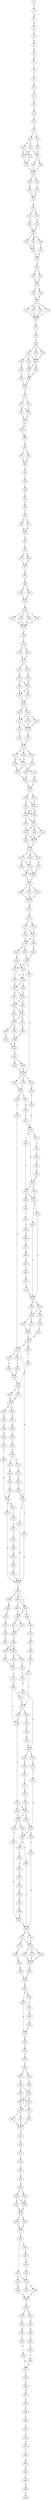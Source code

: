 strict digraph  {
	S0 -> S1 [ label = S ];
	S1 -> S2 [ label = R ];
	S2 -> S3 [ label = H ];
	S3 -> S4 [ label = F ];
	S4 -> S5 [ label = R ];
	S5 -> S6 [ label = S ];
	S6 -> S7 [ label = R ];
	S7 -> S8 [ label = T ];
	S8 -> S9 [ label = S ];
	S9 -> S10 [ label = P ];
	S10 -> S11 [ label = F ];
	S11 -> S12 [ label = E ];
	S12 -> S13 [ label = G ];
	S13 -> S14 [ label = G ];
	S14 -> S15 [ label = P ];
	S15 -> S16 [ label = F ];
	S15 -> S17 [ label = L ];
	S16 -> S18 [ label = M ];
	S16 -> S19 [ label = V ];
	S17 -> S20 [ label = I ];
	S18 -> S21 [ label = A ];
	S18 -> S22 [ label = V ];
	S19 -> S21 [ label = A ];
	S19 -> S23 [ label = G ];
	S20 -> S23 [ label = G ];
	S21 -> S24 [ label = V ];
	S22 -> S24 [ label = V ];
	S23 -> S25 [ label = T ];
	S23 -> S26 [ label = A ];
	S24 -> S27 [ label = L ];
	S25 -> S27 [ label = L ];
	S26 -> S27 [ label = L ];
	S27 -> S28 [ label = F ];
	S27 -> S29 [ label = L ];
	S28 -> S30 [ label = A ];
	S29 -> S31 [ label = T ];
	S30 -> S32 [ label = K ];
	S31 -> S32 [ label = K ];
	S32 -> S33 [ label = L ];
	S33 -> S34 [ label = E ];
	S33 -> S35 [ label = D ];
	S34 -> S36 [ label = N ];
	S35 -> S37 [ label = Q ];
	S36 -> S38 [ label = M ];
	S37 -> S38 [ label = M ];
	S38 -> S39 [ label = L ];
	S38 -> S40 [ label = I ];
	S38 -> S41 [ label = M ];
	S39 -> S42 [ label = Q ];
	S40 -> S43 [ label = S ];
	S41 -> S42 [ label = Q ];
	S42 -> S44 [ label = N ];
	S43 -> S44 [ label = N ];
	S44 -> S45 [ label = S ];
	S45 -> S46 [ label = V ];
	S45 -> S47 [ label = L ];
	S46 -> S48 [ label = Y ];
	S47 -> S48 [ label = Y ];
	S48 -> S49 [ label = V ];
	S48 -> S50 [ label = E ];
	S49 -> S51 [ label = N ];
	S50 -> S51 [ label = N ];
	S51 -> S52 [ label = F ];
	S51 -> S53 [ label = I ];
	S51 -> S54 [ label = V ];
	S51 -> S55 [ label = L ];
	S52 -> S56 [ label = L ];
	S53 -> S56 [ label = L ];
	S54 -> S56 [ label = L ];
	S55 -> S56 [ label = L ];
	S56 -> S57 [ label = L ];
	S57 -> S58 [ label = T ];
	S58 -> S59 [ label = G ];
	S59 -> S60 [ label = L ];
	S59 -> S61 [ label = I ];
	S59 -> S62 [ label = V ];
	S60 -> S63 [ label = V ];
	S61 -> S63 [ label = V ];
	S61 -> S64 [ label = L ];
	S61 -> S65 [ label = I ];
	S62 -> S63 [ label = V ];
	S63 -> S66 [ label = A ];
	S63 -> S67 [ label = T ];
	S64 -> S66 [ label = A ];
	S65 -> S68 [ label = S ];
	S66 -> S69 [ label = Q ];
	S67 -> S69 [ label = Q ];
	S68 -> S70 [ label = R ];
	S69 -> S71 [ label = L ];
	S70 -> S71 [ label = L ];
	S71 -> S72 [ label = A ];
	S72 -> S73 [ label = C ];
	S72 -> S74 [ label = S ];
	S73 -> S75 [ label = H ];
	S73 -> S76 [ label = Y ];
	S74 -> S76 [ label = Y ];
	S75 -> S77 [ label = P ];
	S76 -> S77 [ label = P ];
	S77 -> S78 [ label = Q ];
	S77 -> S79 [ label = P ];
	S78 -> S79 [ label = P ];
	S79 -> S80 [ label = L ];
	S80 -> S81 [ label = L ];
	S80 -> S82 [ label = V ];
	S81 -> S83 [ label = R ];
	S82 -> S83 [ label = R ];
	S83 -> S84 [ label = S ];
	S84 -> S85 [ label = F ];
	S85 -> S86 [ label = L ];
	S86 -> S87 [ label = L ];
	S87 -> S88 [ label = N ];
	S88 -> S89 [ label = T ];
	S89 -> S90 [ label = N ];
	S89 -> S91 [ label = Q ];
	S90 -> S92 [ label = M ];
	S91 -> S92 [ label = M ];
	S92 -> S93 [ label = V ];
	S93 -> S94 [ label = F ];
	S94 -> S95 [ label = Q ];
	S94 -> S96 [ label = H ];
	S95 -> S97 [ label = P ];
	S96 -> S97 [ label = P ];
	S97 -> S98 [ label = S ];
	S98 -> S99 [ label = V ];
	S99 -> S100 [ label = K ];
	S99 -> S101 [ label = R ];
	S100 -> S102 [ label = S ];
	S101 -> S102 [ label = S ];
	S102 -> S103 [ label = L ];
	S103 -> S104 [ label = L ];
	S103 -> S105 [ label = I ];
	S103 -> S106 [ label = Y ];
	S103 -> S107 [ label = V ];
	S104 -> S108 [ label = Q ];
	S105 -> S108 [ label = Q ];
	S106 -> S108 [ label = Q ];
	S107 -> S108 [ label = Q ];
	S108 -> S109 [ label = V ];
	S109 -> S110 [ label = L ];
	S110 -> S112 [ label = G ];
	S110 -> S113 [ label = N ];
	S112 -> S114 [ label = S ];
	S113 -> S114 [ label = S ];
	S114 -> S115 [ label = V ];
	S114 -> S116 [ label = A ];
	S115 -> S117 [ label = K ];
	S116 -> S118 [ label = R ];
	S117 -> S119 [ label = N ];
	S117 -> S120 [ label = Y ];
	S118 -> S119 [ label = N ];
	S119 -> S121 [ label = K ];
	S119 -> S122 [ label = R ];
	S120 -> S122 [ label = R ];
	S121 -> S123 [ label = I ];
	S122 -> S123 [ label = I ];
	S123 -> S124 [ label = E ];
	S123 -> S125 [ label = D ];
	S124 -> S126 [ label = S ];
	S124 -> S127 [ label = V ];
	S124 -> S128 [ label = A ];
	S125 -> S127 [ label = V ];
	S126 -> S129 [ label = F ];
	S127 -> S129 [ label = F ];
	S127 -> S130 [ label = Y ];
	S128 -> S129 [ label = F ];
	S129 -> S131 [ label = A ];
	S130 -> S132 [ label = T ];
	S131 -> S133 [ label = A ];
	S132 -> S133 [ label = A ];
	S133 -> S134 [ label = S ];
	S133 -> S135 [ label = T ];
	S133 -> S136 [ label = E ];
	S134 -> S137 [ label = Q ];
	S134 -> S138 [ label = H ];
	S135 -> S137 [ label = Q ];
	S136 -> S139 [ label = V ];
	S137 -> S140 [ label = E ];
	S137 -> S141 [ label = D ];
	S138 -> S140 [ label = E ];
	S139 -> S142 [ label = P ];
	S140 -> S143 [ label = D ];
	S141 -> S144 [ label = N ];
	S142 -> S143 [ label = D ];
	S143 -> S145 [ label = F ];
	S144 -> S145 [ label = F ];
	S145 -> S146 [ label = P ];
	S145 -> S147 [ label = T ];
	S146 -> S148 [ label = A ];
	S146 -> S149 [ label = V ];
	S147 -> S149 [ label = V ];
	S148 -> S150 [ label = L ];
	S148 -> S151 [ label = M ];
	S149 -> S151 [ label = M ];
	S149 -> S150 [ label = L ];
	S150 -> S152 [ label = L ];
	S150 -> S153 [ label = V ];
	S151 -> S152 [ label = L ];
	S152 -> S154 [ label = S ];
	S152 -> S155 [ label = R ];
	S152 -> S156 [ label = H ];
	S153 -> S155 [ label = R ];
	S154 -> S157 [ label = K ];
	S155 -> S157 [ label = K ];
	S155 -> S158 [ label = R ];
	S156 -> S157 [ label = K ];
	S157 -> S159 [ label = A ];
	S158 -> S159 [ label = A ];
	S159 -> S160 [ label = K ];
	S159 -> S161 [ label = Q ];
	S159 -> S162 [ label = R ];
	S160 -> S163 [ label = K ];
	S161 -> S164 [ label = Q ];
	S161 -> S163 [ label = K ];
	S162 -> S165 [ label = R ];
	S163 -> S166 [ label = Y ];
	S163 -> S167 [ label = F ];
	S164 -> S166 [ label = Y ];
	S165 -> S166 [ label = Y ];
	S166 -> S168 [ label = L ];
	S167 -> S168 [ label = L ];
	S168 -> S169 [ label = I ];
	S168 -> S170 [ label = V ];
	S168 -> S171 [ label = L ];
	S169 -> S172 [ label = A ];
	S170 -> S172 [ label = A ];
	S171 -> S172 [ label = A ];
	S172 -> S173 [ label = R ];
	S173 -> S174 [ label = G ];
	S174 -> S175 [ label = K ];
	S174 -> S176 [ label = T ];
	S175 -> S177 [ label = L ];
	S175 -> S178 [ label = V ];
	S176 -> S177 [ label = L ];
	S177 -> S179 [ label = D ];
	S177 -> S180 [ label = P ];
	S178 -> S179 [ label = D ];
	S179 -> S181 [ label = W ];
	S179 -> S182 [ label = C ];
	S180 -> S183 [ label = L ];
	S181 -> S184 [ label = A ];
	S182 -> S185 [ label = S ];
	S183 -> S185 [ label = S ];
	S184 -> S186 [ label = E ];
	S184 -> S187 [ label = D ];
	S185 -> S187 [ label = D ];
	S185 -> S188 [ label = G ];
	S186 -> S189 [ label = G ];
	S187 -> S189 [ label = G ];
	S187 -> S190 [ label = S ];
	S188 -> S191 [ label = D ];
	S189 -> S192 [ label = P ];
	S189 -> S193 [ label = A ];
	S190 -> S192 [ label = P ];
	S191 -> S194 [ label = S ];
	S191 -> S195 [ label = T ];
	S191 -> S196 [ label = A ];
	S192 -> S197 [ label = A ];
	S192 -> S198 [ label = V ];
	S193 -> S198 [ label = V ];
	S194 -> S199 [ label = L ];
	S195 -> S199 [ label = L ];
	S196 -> S200 [ label = R ];
	S197 -> S201 [ label = A ];
	S198 -> S202 [ label = G ];
	S198 -> S201 [ label = A ];
	S199 -> S203 [ label = V ];
	S199 -> S204 [ label = G ];
	S200 -> S205 [ label = T ];
	S201 -> S206 [ label = G ];
	S201 -> S207 [ label = V ];
	S202 -> S207 [ label = V ];
	S203 -> S208 [ label = K ];
	S204 -> S209 [ label = K ];
	S205 -> S210 [ label = R ];
	S206 -> S211 [ label = P ];
	S207 -> S212 [ label = A ];
	S207 -> S211 [ label = P ];
	S208 -> S213 [ label = S ];
	S209 -> S214 [ label = H ];
	S210 -> S215 [ label = R ];
	S210 -> S216 [ label = K ];
	S210 -> S217 [ label = N ];
	S211 -> S218 [ label = A ];
	S211 -> S219 [ label = N ];
	S212 -> S220 [ label = P ];
	S213 -> S210 [ label = R ];
	S214 -> S221 [ label = A ];
	S214 -> S222 [ label = H ];
	S214 -> S223 [ label = T ];
	S215 -> S224 [ label = P ];
	S216 -> S225 [ label = T ];
	S216 -> S224 [ label = P ];
	S217 -> S226 [ label = V ];
	S218 -> S227 [ label = P ];
	S219 -> S228 [ label = L ];
	S220 -> S228 [ label = L ];
	S221 -> S229 [ label = H ];
	S222 -> S230 [ label = M ];
	S222 -> S231 [ label = V ];
	S223 -> S232 [ label = N ];
	S224 -> S233 [ label = S ];
	S224 -> S234 [ label = M ];
	S225 -> S233 [ label = S ];
	S226 -> S235 [ label = I ];
	S227 -> S236 [ label = R ];
	S228 -> S236 [ label = R ];
	S229 -> S237 [ label = S ];
	S230 -> S238 [ label = R ];
	S231 -> S238 [ label = R ];
	S232 -> S237 [ label = S ];
	S233 -> S239 [ label = L ];
	S233 -> S240 [ label = I ];
	S234 -> S241 [ label = P ];
	S235 -> S242 [ label = R ];
	S236 -> S243 [ label = R ];
	S237 -> S244 [ label = P ];
	S238 -> S245 [ label = D ];
	S239 -> S246 [ label = G ];
	S240 -> S246 [ label = G ];
	S241 -> S247 [ label = V ];
	S242 -> S248 [ label = D ];
	S243 -> S249 [ label = S ];
	S243 -> S250 [ label = A ];
	S244 -> S251 [ label = T ];
	S244 -> S252 [ label = D ];
	S245 -> S253 [ label = S ];
	S245 -> S254 [ label = G ];
	S245 -> S255 [ label = R ];
	S246 -> S256 [ label = E ];
	S246 -> S257 [ label = D ];
	S247 -> S258 [ label = P ];
	S248 -> S216 [ label = K ];
	S249 -> S191 [ label = D ];
	S250 -> S191 [ label = D ];
	S251 -> S259 [ label = R ];
	S252 -> S259 [ label = R ];
	S253 -> S260 [ label = T ];
	S253 -> S261 [ label = Q ];
	S254 -> S253 [ label = S ];
	S254 -> S262 [ label = G ];
	S255 -> S263 [ label = K ];
	S256 -> S264 [ label = L ];
	S257 -> S264 [ label = L ];
	S257 -> S265 [ label = M ];
	S258 -> S266 [ label = R ];
	S259 -> S267 [ label = A ];
	S259 -> S268 [ label = N ];
	S260 -> S269 [ label = G ];
	S261 -> S270 [ label = S ];
	S261 -> S271 [ label = V ];
	S262 -> S261 [ label = Q ];
	S263 -> S272 [ label = A ];
	S264 -> S273 [ label = L ];
	S264 -> S274 [ label = I ];
	S265 -> S275 [ label = F ];
	S266 -> S276 [ label = V ];
	S267 -> S277 [ label = R ];
	S268 -> S278 [ label = K ];
	S269 -> S279 [ label = L ];
	S270 -> S280 [ label = L ];
	S271 -> S280 [ label = L ];
	S272 -> S281 [ label = A ];
	S273 -> S282 [ label = L ];
	S274 -> S282 [ label = L ];
	S275 -> S283 [ label = A ];
	S276 -> S284 [ label = K ];
	S277 -> S285 [ label = Q ];
	S278 -> S286 [ label = S ];
	S279 -> S287 [ label = G ];
	S280 -> S288 [ label = H ];
	S281 -> S289 [ label = V ];
	S282 -> S290 [ label = R ];
	S283 -> S290 [ label = R ];
	S284 -> S291 [ label = T ];
	S285 -> S292 [ label = A ];
	S286 -> S293 [ label = S ];
	S287 -> S294 [ label = L ];
	S288 -> S295 [ label = N ];
	S288 -> S296 [ label = S ];
	S289 -> S297 [ label = K ];
	S290 -> S214 [ label = H ];
	S290 -> S298 [ label = K ];
	S291 -> S299 [ label = K ];
	S292 -> S300 [ label = A ];
	S293 -> S301 [ label = L ];
	S294 -> S302 [ label = G ];
	S295 -> S303 [ label = T ];
	S296 -> S304 [ label = A ];
	S296 -> S305 [ label = P ];
	S297 -> S296 [ label = S ];
	S298 -> S306 [ label = K ];
	S299 -> S307 [ label = T ];
	S300 -> S308 [ label = Q ];
	S301 -> S309 [ label = L ];
	S302 -> S310 [ label = G ];
	S303 -> S311 [ label = L ];
	S304 -> S311 [ label = L ];
	S305 -> S312 [ label = T ];
	S306 -> S244 [ label = P ];
	S307 -> S313 [ label = F ];
	S308 -> S314 [ label = L ];
	S308 -> S315 [ label = M ];
	S309 -> S316 [ label = P ];
	S310 -> S317 [ label = G ];
	S311 -> S318 [ label = F ];
	S312 -> S319 [ label = D ];
	S313 -> S246 [ label = G ];
	S314 -> S320 [ label = V ];
	S315 -> S321 [ label = A ];
	S316 -> S322 [ label = G ];
	S316 -> S323 [ label = K ];
	S317 -> S324 [ label = S ];
	S317 -> S325 [ label = A ];
	S318 -> S326 [ label = R ];
	S319 -> S327 [ label = R ];
	S320 -> S328 [ label = H ];
	S321 -> S329 [ label = F ];
	S322 -> S238 [ label = R ];
	S323 -> S330 [ label = L ];
	S324 -> S331 [ label = P ];
	S325 -> S332 [ label = G ];
	S326 -> S333 [ label = A ];
	S326 -> S332 [ label = G ];
	S327 -> S334 [ label = S ];
	S328 -> S335 [ label = Q ];
	S329 -> S336 [ label = A ];
	S330 -> S337 [ label = E ];
	S331 -> S338 [ label = G ];
	S332 -> S339 [ label = S ];
	S333 -> S317 [ label = G ];
	S334 -> S340 [ label = T ];
	S334 -> S341 [ label = K ];
	S335 -> S316 [ label = P ];
	S336 -> S222 [ label = H ];
	S337 -> S342 [ label = T ];
	S338 -> S343 [ label = A ];
	S339 -> S344 [ label = R ];
	S339 -> S345 [ label = T ];
	S340 -> S346 [ label = P ];
	S341 -> S347 [ label = E ];
	S342 -> S348 [ label = L ];
	S343 -> S334 [ label = S ];
	S344 -> S349 [ label = G ];
	S344 -> S350 [ label = A ];
	S345 -> S350 [ label = A ];
	S346 -> S351 [ label = V ];
	S347 -> S352 [ label = S ];
	S348 -> S353 [ label = L ];
	S349 -> S354 [ label = G ];
	S350 -> S355 [ label = T ];
	S350 -> S356 [ label = S ];
	S351 -> S357 [ label = L ];
	S352 -> S354 [ label = G ];
	S353 -> S358 [ label = E ];
	S354 -> S359 [ label = A ];
	S354 -> S360 [ label = S ];
	S355 -> S361 [ label = G ];
	S356 -> S360 [ label = S ];
	S357 -> S362 [ label = P ];
	S358 -> S363 [ label = R ];
	S359 -> S364 [ label = T ];
	S360 -> S365 [ label = V ];
	S360 -> S366 [ label = M ];
	S361 -> S367 [ label = Q ];
	S362 -> S368 [ label = P ];
	S363 -> S238 [ label = R ];
	S364 -> S369 [ label = E ];
	S365 -> S369 [ label = E ];
	S366 -> S370 [ label = F ];
	S367 -> S369 [ label = E ];
	S368 -> S344 [ label = R ];
	S369 -> S371 [ label = R ];
	S369 -> S372 [ label = K ];
	S370 -> S373 [ label = Y ];
	S371 -> S374 [ label = Q ];
	S371 -> S375 [ label = D ];
	S372 -> S374 [ label = Q ];
	S373 -> S376 [ label = V ];
	S374 -> S377 [ label = G ];
	S374 -> S378 [ label = A ];
	S374 -> S379 [ label = T ];
	S375 -> S380 [ label = E ];
	S376 -> S381 [ label = K ];
	S377 -> S382 [ label = E ];
	S378 -> S382 [ label = E ];
	S379 -> S382 [ label = E ];
	S380 -> S383 [ label = R ];
	S381 -> S384 [ label = E ];
	S382 -> S385 [ label = A ];
	S383 -> S386 [ label = K ];
	S384 -> S387 [ label = R ];
	S385 -> S388 [ label = L ];
	S386 -> S388 [ label = L ];
	S387 -> S389 [ label = L ];
	S388 -> S390 [ label = R ];
	S389 -> S367 [ label = Q ];
	S390 -> S391 [ label = V ];
	S390 -> S392 [ label = E ];
	S391 -> S393 [ label = K ];
	S392 -> S394 [ label = L ];
	S393 -> S395 [ label = N ];
	S394 -> S396 [ label = K ];
	S395 -> S397 [ label = A ];
	S396 -> S398 [ label = T ];
	S397 -> S399 [ label = V ];
	S398 -> S393 [ label = K ];
	S399 -> S400 [ label = Y ];
	S400 -> S401 [ label = C ];
	S400 -> S402 [ label = A ];
	S401 -> S403 [ label = A ];
	S402 -> S404 [ label = C ];
	S403 -> S405 [ label = V ];
	S403 -> S406 [ label = I ];
	S404 -> S406 [ label = I ];
	S405 -> S407 [ label = I ];
	S405 -> S408 [ label = V ];
	S406 -> S407 [ label = I ];
	S406 -> S408 [ label = V ];
	S407 -> S409 [ label = F ];
	S408 -> S409 [ label = F ];
	S408 -> S410 [ label = L ];
	S409 -> S411 [ label = P ];
	S409 -> S412 [ label = C ];
	S410 -> S413 [ label = T ];
	S411 -> S414 [ label = E ];
	S412 -> S414 [ label = E ];
	S413 -> S414 [ label = E ];
	S414 -> S415 [ label = F ];
	S415 -> S416 [ label = L ];
	S416 -> S417 [ label = K ];
	S417 -> S418 [ label = E ];
	S418 -> S419 [ label = L ];
	S419 -> S420 [ label = A ];
	S420 -> S421 [ label = A ];
	S421 -> S422 [ label = I ];
	S421 -> S423 [ label = L ];
	S422 -> S424 [ label = S ];
	S422 -> S425 [ label = A ];
	S423 -> S425 [ label = A ];
	S424 -> S426 [ label = Q ];
	S425 -> S426 [ label = Q ];
	S426 -> S427 [ label = A ];
	S426 -> S428 [ label = E ];
	S427 -> S429 [ label = H ];
	S428 -> S429 [ label = H ];
	S429 -> S430 [ label = A ];
	S430 -> S431 [ label = V ];
	S430 -> S432 [ label = V ];
	S431 -> S433 [ label = T ];
	S431 -> S434 [ label = A ];
	S432 -> S435 [ label = S ];
	S433 -> S436 [ label = S ];
	S433 -> S437 [ label = V ];
	S434 -> S438 [ label = M ];
	S435 -> S439 [ label = D ];
	S436 -> S440 [ label = P ];
	S438 -> S440 [ label = P ];
	S439 -> S441 [ label = I ];
	S440 -> S442 [ label = F ];
	S441 -> S433 [ label = T ];
	S442 -> S443 [ label = L ];
	S442 -> S444 [ label = P ];
	S443 -> S445 [ label = L ];
	S444 -> S446 [ label = R ];
	S445 -> S447 [ label = D ];
	S446 -> S448 [ label = S ];
	S447 -> S449 [ label = T ];
	S448 -> S450 [ label = Q ];
	S449 -> S451 [ label = S ];
	S450 -> S452 [ label = G ];
	S451 -> S453 [ label = E ];
	S452 -> S454 [ label = T ];
	S453 -> S455 [ label = E ];
	S454 -> S453 [ label = E ];
	S455 -> S456 [ label = G ];
	S456 -> S457 [ label = N ];
	S457 -> S458 [ label = V ];
	S458 -> S459 [ label = P ];
	S459 -> S460 [ label = P ];
	S460 -> S461 [ label = V ];
	S461 -> S462 [ label = S ];
	S462 -> S463 [ label = G ];
	S463 -> S464 [ label = F ];
	S464 -> S465 [ label = G ];
	S465 -> S466 [ label = P ];
	S466 -> S467 [ label = L ];
	S467 -> S468 [ label = N ];
	S468 -> S469 [ label = P ];
}
